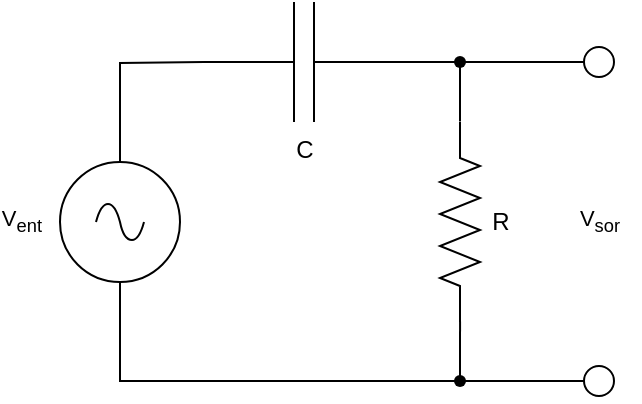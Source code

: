 <mxfile version="28.2.7">
  <diagram name="Page 1" id="Page-1">
    <mxGraphModel dx="777" dy="437" grid="1" gridSize="10" guides="1" tooltips="1" connect="1" arrows="1" fold="1" page="1" pageScale="1" pageWidth="827" pageHeight="1169" math="0" shadow="0">
      <root>
        <mxCell id="0" />
        <mxCell id="1" parent="0" />
        <mxCell id="mXhKQx41Ozb5Oxm-_G3u-24" value="&lt;div align=&quot;right&quot;&gt;V&lt;sub&gt;ent&lt;/sub&gt;&lt;/div&gt;" style="text;html=1;whiteSpace=wrap;strokeColor=none;fillColor=none;align=right;verticalAlign=middle;rounded=0;fontFamily=Helvetica;fontSize=11;fontColor=default;labelBackgroundColor=default;convertToSvg=1;" vertex="1" parent="1">
          <mxGeometry x="60" y="225" width="23" height="30" as="geometry" />
        </mxCell>
        <mxCell id="mXhKQx41Ozb5Oxm-_G3u-25" value="" style="pointerEvents=1;verticalLabelPosition=bottom;shadow=0;dashed=0;align=center;html=1;verticalAlign=top;shape=mxgraph.electrical.signal_sources.source;aspect=fixed;points=[[0.5,0,0],[1,0.5,0],[0.5,1,0],[0,0.5,0]];elSignalType=ac;convertToSvg=1;" vertex="1" parent="1">
          <mxGeometry x="90" y="210" width="60" height="60" as="geometry" />
        </mxCell>
        <mxCell id="mXhKQx41Ozb5Oxm-_G3u-26" value="" style="edgeStyle=orthogonalEdgeStyle;shape=connector;rounded=0;orthogonalLoop=1;jettySize=auto;html=1;strokeColor=default;align=center;verticalAlign=middle;fontFamily=Helvetica;fontSize=11;fontColor=default;labelBackgroundColor=default;endArrow=none;endFill=0;" edge="1" parent="1" target="mXhKQx41Ozb5Oxm-_G3u-31">
          <mxGeometry relative="1" as="geometry">
            <mxPoint x="290.02" y="289.78" as="sourcePoint" />
          </mxGeometry>
        </mxCell>
        <mxCell id="mXhKQx41Ozb5Oxm-_G3u-27" style="edgeStyle=orthogonalEdgeStyle;shape=connector;rounded=0;orthogonalLoop=1;jettySize=auto;html=1;exitX=0;exitY=0.5;exitDx=0;exitDy=0;exitPerimeter=0;entryX=0.5;entryY=0;entryDx=0;entryDy=0;entryPerimeter=0;strokeColor=default;align=center;verticalAlign=middle;fontFamily=Helvetica;fontSize=11;fontColor=default;labelBackgroundColor=default;endArrow=none;endFill=0;convertToSvg=1;" edge="1" parent="1" target="mXhKQx41Ozb5Oxm-_G3u-25">
          <mxGeometry relative="1" as="geometry">
            <mxPoint x="162" y="160" as="sourcePoint" />
          </mxGeometry>
        </mxCell>
        <mxCell id="mXhKQx41Ozb5Oxm-_G3u-28" value="" style="verticalLabelPosition=bottom;shadow=0;dashed=0;align=center;html=1;verticalAlign=top;strokeWidth=1;shape=ellipse;perimeter=ellipsePerimeter;" vertex="1" parent="1">
          <mxGeometry x="352" y="152.5" width="15" height="15" as="geometry" />
        </mxCell>
        <mxCell id="mXhKQx41Ozb5Oxm-_G3u-29" style="edgeStyle=orthogonalEdgeStyle;shape=connector;rounded=0;orthogonalLoop=1;jettySize=auto;html=1;exitX=0;exitY=0.5;exitDx=0;exitDy=0;strokeColor=default;align=center;verticalAlign=middle;fontFamily=Helvetica;fontSize=11;fontColor=default;labelBackgroundColor=default;endArrow=none;endFill=0;entryX=0.5;entryY=1;entryDx=0;entryDy=0;entryPerimeter=0;" edge="1" parent="1" source="mXhKQx41Ozb5Oxm-_G3u-30" target="mXhKQx41Ozb5Oxm-_G3u-25">
          <mxGeometry relative="1" as="geometry" />
        </mxCell>
        <mxCell id="mXhKQx41Ozb5Oxm-_G3u-30" value="" style="verticalLabelPosition=bottom;shadow=0;dashed=0;align=center;html=1;verticalAlign=top;strokeWidth=1;shape=ellipse;perimeter=ellipsePerimeter;" vertex="1" parent="1">
          <mxGeometry x="352" y="312" width="15" height="15" as="geometry" />
        </mxCell>
        <mxCell id="mXhKQx41Ozb5Oxm-_G3u-31" value="" style="shape=waypoint;sketch=0;size=6;pointerEvents=1;points=[];fillColor=default;resizable=0;rotatable=0;perimeter=centerPerimeter;snapToPoint=1;align=left;shadow=0;dashed=0;horizontal=0;" vertex="1" parent="1">
          <mxGeometry x="280" y="309.5" width="20" height="20" as="geometry" />
        </mxCell>
        <mxCell id="mXhKQx41Ozb5Oxm-_G3u-32" value="" style="edgeStyle=orthogonalEdgeStyle;shape=connector;rounded=0;orthogonalLoop=1;jettySize=auto;html=1;strokeColor=default;align=center;verticalAlign=middle;fontFamily=Helvetica;fontSize=11;fontColor=default;labelBackgroundColor=default;endArrow=none;endFill=0;" edge="1" parent="1" source="mXhKQx41Ozb5Oxm-_G3u-35">
          <mxGeometry relative="1" as="geometry">
            <mxPoint x="262" y="160.029" as="targetPoint" />
          </mxGeometry>
        </mxCell>
        <mxCell id="mXhKQx41Ozb5Oxm-_G3u-33" value="" style="edgeStyle=orthogonalEdgeStyle;shape=connector;rounded=0;orthogonalLoop=1;jettySize=auto;html=1;strokeColor=default;align=center;verticalAlign=middle;fontFamily=Helvetica;fontSize=11;fontColor=default;labelBackgroundColor=default;endArrow=none;endFill=0;" edge="1" parent="1" source="mXhKQx41Ozb5Oxm-_G3u-35" target="mXhKQx41Ozb5Oxm-_G3u-28">
          <mxGeometry relative="1" as="geometry" />
        </mxCell>
        <mxCell id="mXhKQx41Ozb5Oxm-_G3u-34" value="" style="edgeStyle=orthogonalEdgeStyle;shape=connector;rounded=0;orthogonalLoop=1;jettySize=auto;html=1;strokeColor=default;align=center;verticalAlign=middle;fontFamily=Helvetica;fontSize=11;fontColor=default;labelBackgroundColor=default;endArrow=none;endFill=0;" edge="1" parent="1" source="mXhKQx41Ozb5Oxm-_G3u-35">
          <mxGeometry relative="1" as="geometry">
            <mxPoint x="290.02" y="189.78" as="targetPoint" />
          </mxGeometry>
        </mxCell>
        <mxCell id="mXhKQx41Ozb5Oxm-_G3u-35" value="" style="shape=waypoint;sketch=0;fillStyle=solid;size=6;pointerEvents=1;points=[];fillColor=none;resizable=0;rotatable=0;perimeter=centerPerimeter;snapToPoint=1;fontFamily=Helvetica;fontSize=11;fontColor=default;labelBackgroundColor=default;" vertex="1" parent="1">
          <mxGeometry x="280" y="150" width="20" height="20" as="geometry" />
        </mxCell>
        <mxCell id="mXhKQx41Ozb5Oxm-_G3u-36" value="V&lt;sub&gt;sor&lt;/sub&gt;" style="text;html=1;whiteSpace=wrap;strokeColor=none;fillColor=none;align=center;verticalAlign=middle;rounded=0;fontFamily=Helvetica;fontSize=11;fontColor=default;labelBackgroundColor=default;" vertex="1" parent="1">
          <mxGeometry x="340" y="225" width="40" height="30" as="geometry" />
        </mxCell>
        <mxCell id="mXhKQx41Ozb5Oxm-_G3u-37" value="C" style="pointerEvents=1;verticalLabelPosition=bottom;shadow=0;dashed=0;align=center;html=1;verticalAlign=top;shape=mxgraph.electrical.capacitors.capacitor_1;rotation=0;horizontal=1;convertToSvg=1;" vertex="1" parent="1">
          <mxGeometry x="162" y="130" width="100" height="60" as="geometry" />
        </mxCell>
        <mxCell id="mXhKQx41Ozb5Oxm-_G3u-38" value="R" style="pointerEvents=1;verticalLabelPosition=bottom;shadow=0;dashed=0;align=center;html=1;verticalAlign=middle;shape=mxgraph.electrical.resistors.resistor_2;convertToSvg=1;rotation=90;horizontal=0;" vertex="1" parent="1">
          <mxGeometry x="240" y="230" width="100" height="20" as="geometry" />
        </mxCell>
      </root>
    </mxGraphModel>
  </diagram>
</mxfile>
